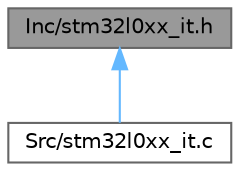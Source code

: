 digraph "Inc/stm32l0xx_it.h"
{
 // LATEX_PDF_SIZE
  bgcolor="transparent";
  edge [fontname=Helvetica,fontsize=10,labelfontname=Helvetica,labelfontsize=10];
  node [fontname=Helvetica,fontsize=10,shape=box,height=0.2,width=0.4];
  Node1 [label="Inc/stm32l0xx_it.h",height=0.2,width=0.4,color="gray40", fillcolor="grey60", style="filled", fontcolor="black",tooltip="This file contains the headers of the interrupt handlers."];
  Node1 -> Node2 [dir="back",color="steelblue1",style="solid"];
  Node2 [label="Src/stm32l0xx_it.c",height=0.2,width=0.4,color="grey40", fillcolor="white", style="filled",URL="$stm32l0xx__it_8c.html",tooltip="Interrupt Service Routines."];
}
